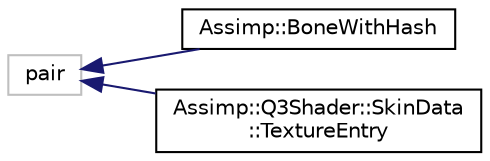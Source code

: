 digraph "Graphical Class Hierarchy"
{
  edge [fontname="Helvetica",fontsize="10",labelfontname="Helvetica",labelfontsize="10"];
  node [fontname="Helvetica",fontsize="10",shape=record];
  rankdir="LR";
  Node1 [label="pair",height=0.2,width=0.4,color="grey75", fillcolor="white", style="filled"];
  Node1 -> Node2 [dir="back",color="midnightblue",fontsize="10",style="solid",fontname="Helvetica"];
  Node2 [label="Assimp::BoneWithHash",height=0.2,width=0.4,color="black", fillcolor="white", style="filled",URL="$struct_assimp_1_1_bone_with_hash.html",tooltip="Helper data structure for SceneCombiner::MergeBones. "];
  Node1 -> Node3 [dir="back",color="midnightblue",fontsize="10",style="solid",fontname="Helvetica"];
  Node3 [label="Assimp::Q3Shader::SkinData\l::TextureEntry",height=0.2,width=0.4,color="black", fillcolor="white", style="filled",URL="$struct_assimp_1_1_q3_shader_1_1_skin_data_1_1_texture_entry.html",tooltip="A single entryin texture list. "];
}
